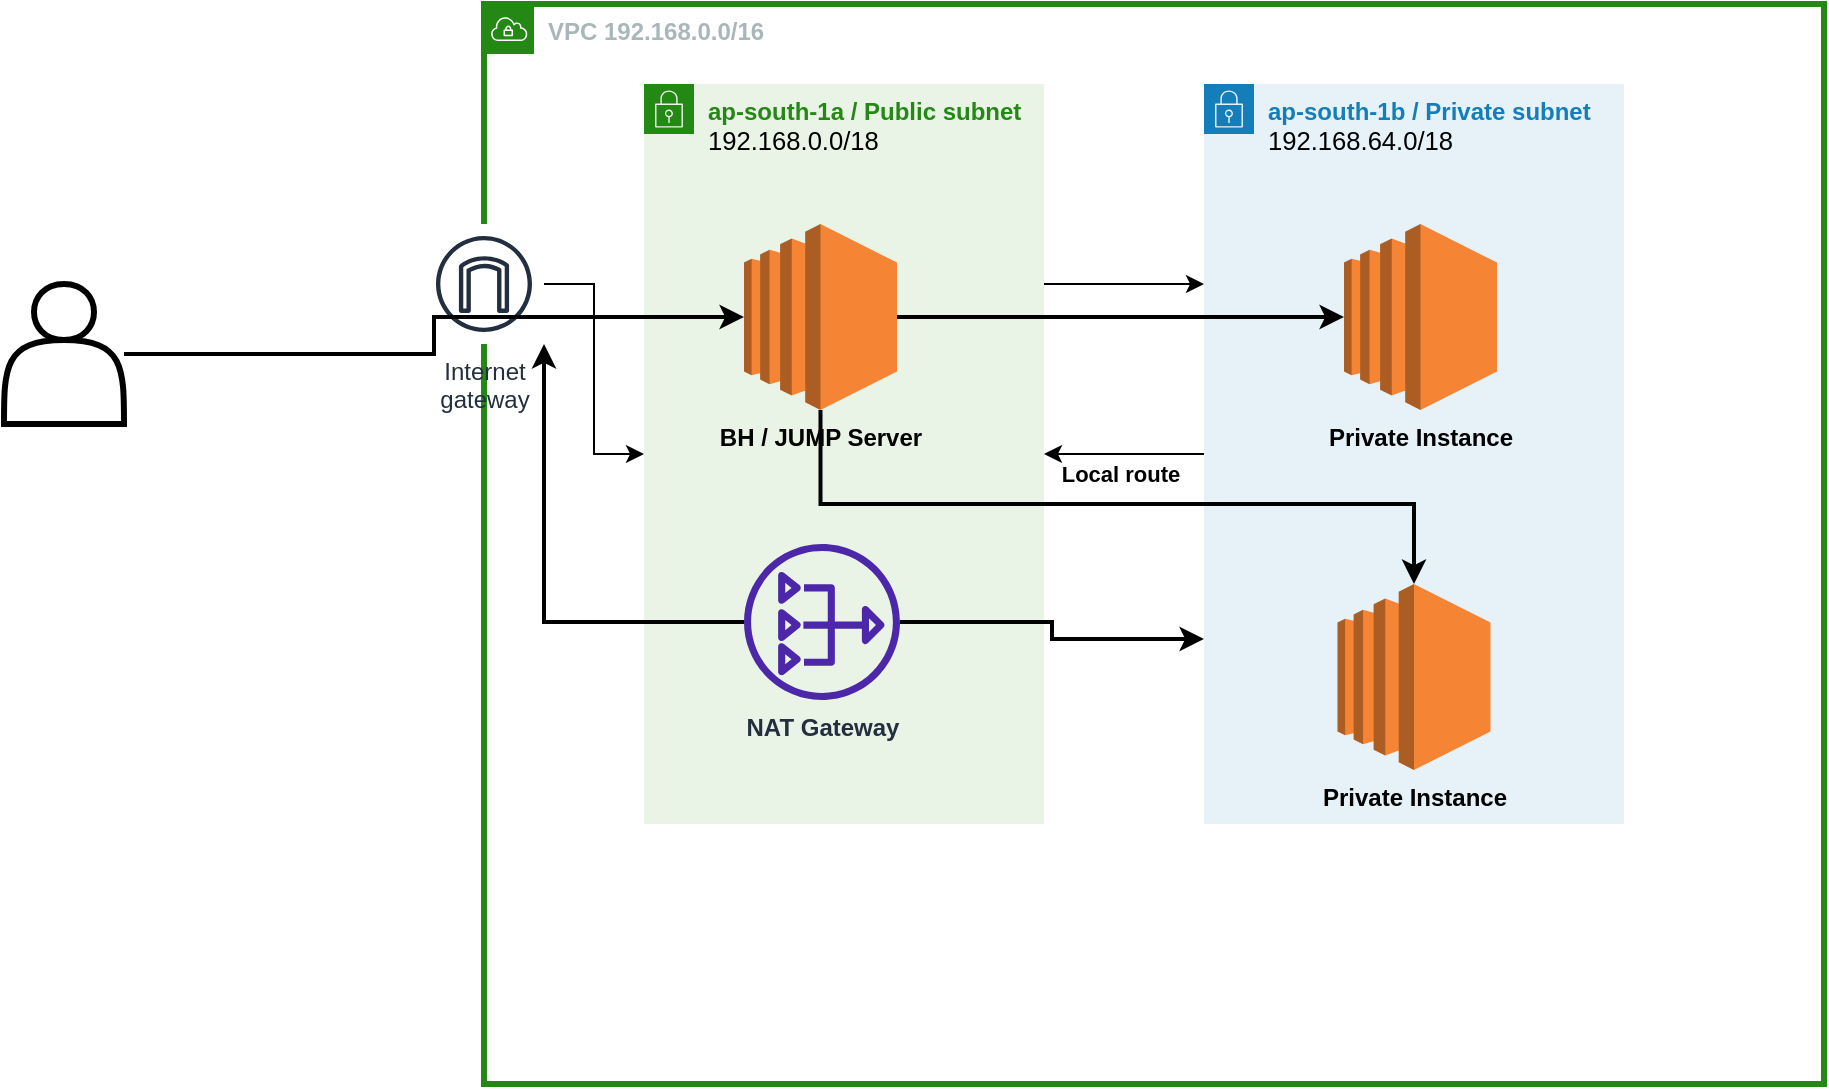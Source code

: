 <mxfile version="17.1.3" type="device"><diagram id="qX_BbC8OOWw_KFMXwN47" name="Page-1"><mxGraphModel dx="1958" dy="474" grid="1" gridSize="10" guides="1" tooltips="1" connect="1" arrows="1" fold="1" page="1" pageScale="1" pageWidth="850" pageHeight="1100" math="0" shadow="0"><root><mxCell id="0"/><mxCell id="1" parent="0"/><mxCell id="NtQT3UbqAjr2afKh9xlN-1" value="&lt;b&gt;VPC 192.168.0.0/16&lt;/b&gt;" style="points=[[0,0],[0.25,0],[0.5,0],[0.75,0],[1,0],[1,0.25],[1,0.5],[1,0.75],[1,1],[0.75,1],[0.5,1],[0.25,1],[0,1],[0,0.75],[0,0.5],[0,0.25]];outlineConnect=0;gradientColor=none;html=1;whiteSpace=wrap;fontSize=12;fontStyle=0;container=1;pointerEvents=0;collapsible=0;recursiveResize=0;shape=mxgraph.aws4.group;grIcon=mxgraph.aws4.group_vpc;strokeColor=#248814;fillColor=none;verticalAlign=top;align=left;spacingLeft=30;fontColor=#AAB7B8;dashed=0;strokeWidth=3;" vertex="1" parent="1"><mxGeometry x="120" y="120" width="670" height="540" as="geometry"/></mxCell><mxCell id="NtQT3UbqAjr2afKh9xlN-6" style="edgeStyle=orthogonalEdgeStyle;rounded=0;orthogonalLoop=1;jettySize=auto;html=1;" edge="1" parent="NtQT3UbqAjr2afKh9xlN-1"><mxGeometry relative="1" as="geometry"><mxPoint x="280" y="140" as="sourcePoint"/><mxPoint x="360" y="140" as="targetPoint"/></mxGeometry></mxCell><mxCell id="NtQT3UbqAjr2afKh9xlN-2" value="&lt;b&gt;ap-south-1a / Public subnet&lt;br&gt;&lt;/b&gt;&lt;span style=&quot;color: rgb(0 , 0 , 0) ; font-family: &amp;#34;arial&amp;#34; , &amp;#34;verdana&amp;#34; , sans-serif ; font-size: 12.8px&quot;&gt;192.168.0.0/18&lt;/span&gt;&lt;b&gt;&lt;br&gt;&lt;/b&gt;" style="points=[[0,0],[0.25,0],[0.5,0],[0.75,0],[1,0],[1,0.25],[1,0.5],[1,0.75],[1,1],[0.75,1],[0.5,1],[0.25,1],[0,1],[0,0.75],[0,0.5],[0,0.25]];outlineConnect=0;gradientColor=none;html=1;whiteSpace=wrap;fontSize=12;fontStyle=0;container=1;pointerEvents=0;collapsible=0;recursiveResize=0;shape=mxgraph.aws4.group;grIcon=mxgraph.aws4.group_security_group;grStroke=0;strokeColor=#248814;fillColor=#E9F3E6;verticalAlign=top;align=left;spacingLeft=30;fontColor=#248814;dashed=0;" vertex="1" parent="NtQT3UbqAjr2afKh9xlN-1"><mxGeometry x="80" y="40" width="200" height="370" as="geometry"/></mxCell><mxCell id="NtQT3UbqAjr2afKh9xlN-13" value="&lt;b&gt;BH / JUMP Server&lt;/b&gt;" style="outlineConnect=0;dashed=0;verticalLabelPosition=bottom;verticalAlign=top;align=center;html=1;shape=mxgraph.aws3.ec2;fillColor=#F58534;gradientColor=none;strokeWidth=3;" vertex="1" parent="NtQT3UbqAjr2afKh9xlN-2"><mxGeometry x="50" y="70" width="76.5" height="93" as="geometry"/></mxCell><mxCell id="NtQT3UbqAjr2afKh9xlN-18" value="&lt;b&gt;NAT Gateway&lt;/b&gt;" style="sketch=0;outlineConnect=0;fontColor=#232F3E;gradientColor=none;fillColor=#4D27AA;strokeColor=none;dashed=0;verticalLabelPosition=bottom;verticalAlign=top;align=center;html=1;fontSize=12;fontStyle=0;aspect=fixed;pointerEvents=1;shape=mxgraph.aws4.nat_gateway;" vertex="1" parent="NtQT3UbqAjr2afKh9xlN-2"><mxGeometry x="50" y="230" width="78" height="78" as="geometry"/></mxCell><mxCell id="NtQT3UbqAjr2afKh9xlN-7" style="edgeStyle=orthogonalEdgeStyle;rounded=0;orthogonalLoop=1;jettySize=auto;html=1;entryX=1;entryY=0.5;entryDx=0;entryDy=0;" edge="1" parent="NtQT3UbqAjr2afKh9xlN-1" source="NtQT3UbqAjr2afKh9xlN-3" target="NtQT3UbqAjr2afKh9xlN-2"><mxGeometry relative="1" as="geometry"/></mxCell><mxCell id="NtQT3UbqAjr2afKh9xlN-8" value="&lt;b&gt;Local route&lt;/b&gt;" style="edgeLabel;html=1;align=center;verticalAlign=middle;resizable=0;points=[];" vertex="1" connectable="0" parent="NtQT3UbqAjr2afKh9xlN-7"><mxGeometry x="0.25" y="3" relative="1" as="geometry"><mxPoint x="8" y="7" as="offset"/></mxGeometry></mxCell><mxCell id="NtQT3UbqAjr2afKh9xlN-3" value="&lt;b&gt;ap-south-1b / Private subnet&lt;br&gt;&lt;/b&gt;&lt;span style=&quot;color: rgb(0 , 0 , 0) ; font-family: &amp;#34;arial&amp;#34; , &amp;#34;verdana&amp;#34; , sans-serif ; font-size: 12.8px&quot;&gt;192.168.64.0/18&lt;/span&gt;&lt;b&gt;&lt;br&gt;&lt;/b&gt;" style="points=[[0,0],[0.25,0],[0.5,0],[0.75,0],[1,0],[1,0.25],[1,0.5],[1,0.75],[1,1],[0.75,1],[0.5,1],[0.25,1],[0,1],[0,0.75],[0,0.5],[0,0.25]];outlineConnect=0;gradientColor=none;html=1;whiteSpace=wrap;fontSize=12;fontStyle=0;container=1;pointerEvents=0;collapsible=0;recursiveResize=0;shape=mxgraph.aws4.group;grIcon=mxgraph.aws4.group_security_group;grStroke=0;strokeColor=#147EBA;fillColor=#E6F2F8;verticalAlign=top;align=left;spacingLeft=30;fontColor=#147EBA;dashed=0;" vertex="1" parent="NtQT3UbqAjr2afKh9xlN-1"><mxGeometry x="360" y="40" width="210" height="370" as="geometry"/></mxCell><mxCell id="NtQT3UbqAjr2afKh9xlN-14" value="&lt;b&gt;Private Instance&lt;/b&gt;" style="outlineConnect=0;dashed=0;verticalLabelPosition=bottom;verticalAlign=top;align=center;html=1;shape=mxgraph.aws3.ec2;fillColor=#F58534;gradientColor=none;strokeWidth=3;" vertex="1" parent="NtQT3UbqAjr2afKh9xlN-3"><mxGeometry x="66.75" y="250" width="76.5" height="93" as="geometry"/></mxCell><mxCell id="NtQT3UbqAjr2afKh9xlN-23" style="edgeStyle=orthogonalEdgeStyle;rounded=0;orthogonalLoop=1;jettySize=auto;html=1;strokeWidth=2;" edge="1" parent="NtQT3UbqAjr2afKh9xlN-1" source="NtQT3UbqAjr2afKh9xlN-13" target="NtQT3UbqAjr2afKh9xlN-14"><mxGeometry relative="1" as="geometry"><Array as="points"><mxPoint x="168" y="250"/><mxPoint x="465" y="250"/></Array></mxGeometry></mxCell><mxCell id="NtQT3UbqAjr2afKh9xlN-24" style="edgeStyle=orthogonalEdgeStyle;rounded=0;orthogonalLoop=1;jettySize=auto;html=1;entryX=0;entryY=0.75;entryDx=0;entryDy=0;strokeWidth=2;" edge="1" parent="NtQT3UbqAjr2afKh9xlN-1" source="NtQT3UbqAjr2afKh9xlN-18" target="NtQT3UbqAjr2afKh9xlN-3"><mxGeometry relative="1" as="geometry"/></mxCell><mxCell id="NtQT3UbqAjr2afKh9xlN-5" style="edgeStyle=orthogonalEdgeStyle;rounded=0;orthogonalLoop=1;jettySize=auto;html=1;" edge="1" parent="1" source="NtQT3UbqAjr2afKh9xlN-4" target="NtQT3UbqAjr2afKh9xlN-2"><mxGeometry relative="1" as="geometry"/></mxCell><mxCell id="NtQT3UbqAjr2afKh9xlN-4" value="Internet&#10;gateway" style="sketch=0;outlineConnect=0;fontColor=#232F3E;gradientColor=none;strokeColor=#232F3E;fillColor=#ffffff;dashed=0;verticalLabelPosition=bottom;verticalAlign=top;align=center;html=1;fontSize=12;fontStyle=0;aspect=fixed;shape=mxgraph.aws4.resourceIcon;resIcon=mxgraph.aws4.internet_gateway;" vertex="1" parent="1"><mxGeometry x="90" y="230" width="60" height="60" as="geometry"/></mxCell><mxCell id="NtQT3UbqAjr2afKh9xlN-16" style="edgeStyle=orthogonalEdgeStyle;rounded=0;orthogonalLoop=1;jettySize=auto;html=1;strokeWidth=2;" edge="1" parent="1" source="NtQT3UbqAjr2afKh9xlN-15" target="NtQT3UbqAjr2afKh9xlN-13"><mxGeometry relative="1" as="geometry"/></mxCell><mxCell id="NtQT3UbqAjr2afKh9xlN-15" value="" style="shape=actor;whiteSpace=wrap;html=1;strokeWidth=3;" vertex="1" parent="1"><mxGeometry x="-120" y="260" width="60" height="70" as="geometry"/></mxCell><mxCell id="NtQT3UbqAjr2afKh9xlN-19" style="edgeStyle=orthogonalEdgeStyle;rounded=0;orthogonalLoop=1;jettySize=auto;html=1;strokeWidth=2;" edge="1" parent="1" source="NtQT3UbqAjr2afKh9xlN-18" target="NtQT3UbqAjr2afKh9xlN-4"><mxGeometry relative="1" as="geometry"><Array as="points"><mxPoint x="150" y="429"/></Array></mxGeometry></mxCell><mxCell id="NtQT3UbqAjr2afKh9xlN-20" value="&lt;b&gt;Private Instance&lt;/b&gt;" style="outlineConnect=0;dashed=0;verticalLabelPosition=bottom;verticalAlign=top;align=center;html=1;shape=mxgraph.aws3.ec2;fillColor=#F58534;gradientColor=none;strokeWidth=3;" vertex="1" parent="1"><mxGeometry x="550" y="230" width="76.5" height="93" as="geometry"/></mxCell><mxCell id="NtQT3UbqAjr2afKh9xlN-22" style="edgeStyle=orthogonalEdgeStyle;rounded=0;orthogonalLoop=1;jettySize=auto;html=1;strokeWidth=2;" edge="1" parent="1" source="NtQT3UbqAjr2afKh9xlN-13" target="NtQT3UbqAjr2afKh9xlN-20"><mxGeometry relative="1" as="geometry"/></mxCell></root></mxGraphModel></diagram></mxfile>